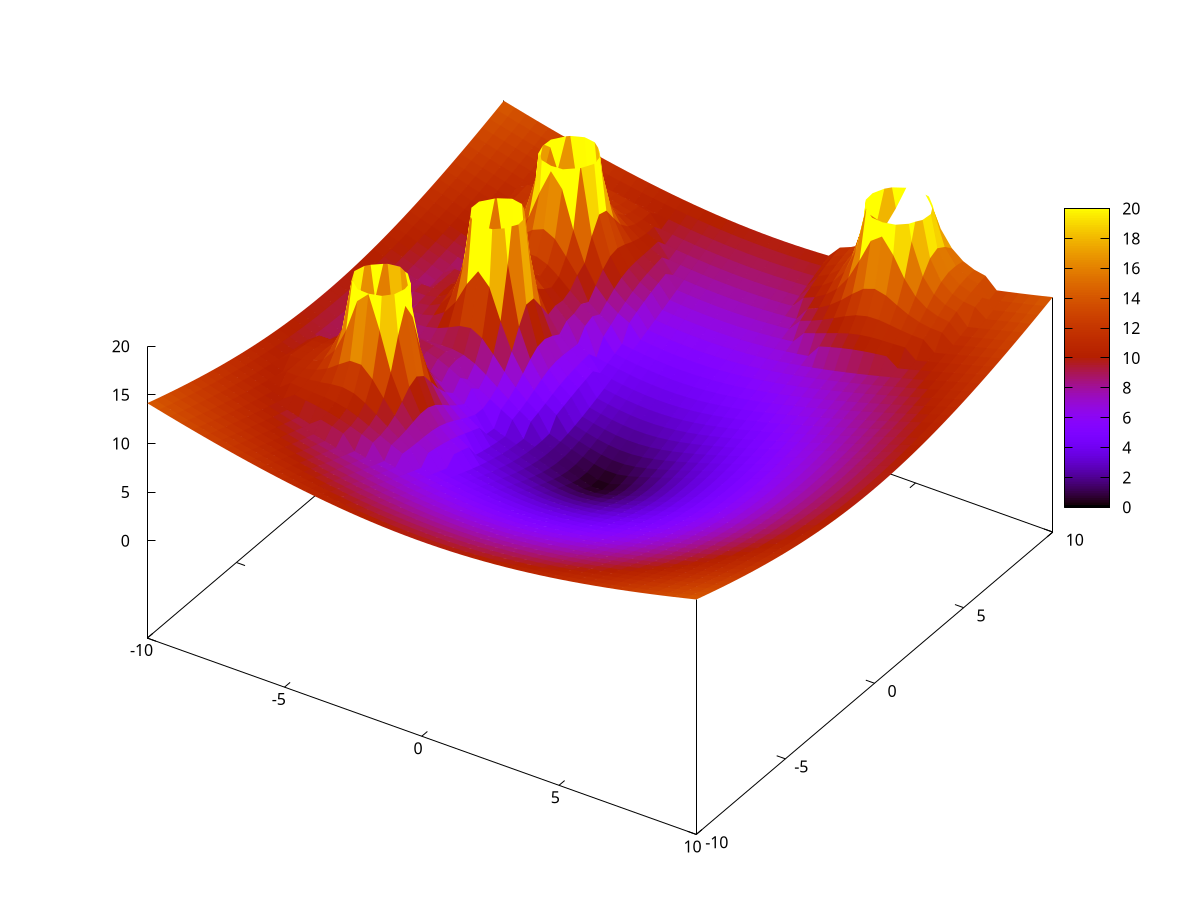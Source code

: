 ph=10
eps=1
p0=3

dist(x,y,ax,ay)=sqrt((x-ax)**2+(y-ay)**2)

ur(x,y,ex,ey)=(dist(x,y,ex,ey)<=p0) * ph * (1/dist(x,y,ex,ey) - 1/p0)**2 
ug(x,y)=eps*sqrt(x*x+y*y)

set pm3d
set samples 50
set isosamples 50
set xrange [-10:10]
set yrange [-10:10]
set zrange [0:20]
set view 39,33
splot (ur(x,y,-5,2) + ur(x,y,-5,6) + ur(x,y,-6,-3) + ur(x,y,5,9)) + ug(x,y) title '' with pm3d
set term postscript enhanced eps
set output 'potentiaalia.eps'
replot
